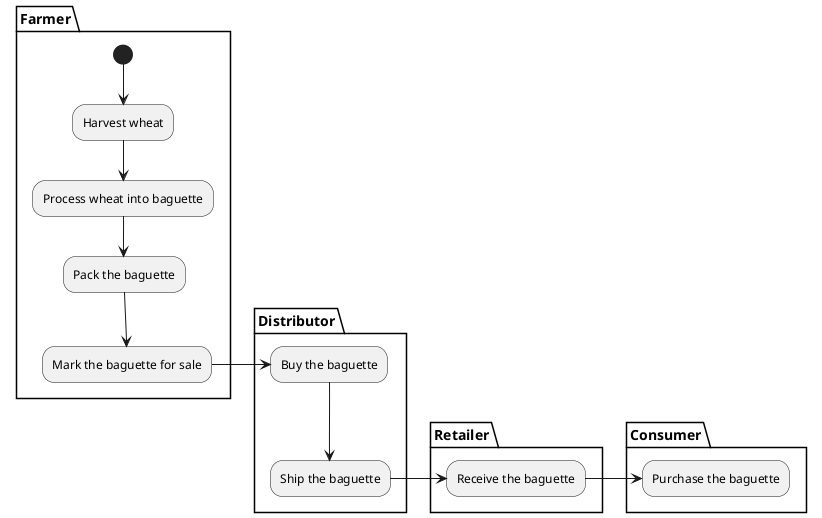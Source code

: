 @startuml

partition Farmer {
  (*) --> "Harvest wheat"
  "Harvest wheat" --> "Process wheat into baguette"
  "Process wheat into baguette" --> "Pack the baguette"
  "Pack the baguette" --> "Mark the baguette for sale"
}

partition Distributor {
  "Mark the baguette for sale" -right-> "Buy the baguette"
  "Buy the baguette" --> "Ship the baguette"
}

partition Retailer {
  "Ship the baguette" -right-> "Receive the baguette"
}

partition Consumer {
  "Receive the baguette" -right-> "Purchase the baguette"
}

@enduml
